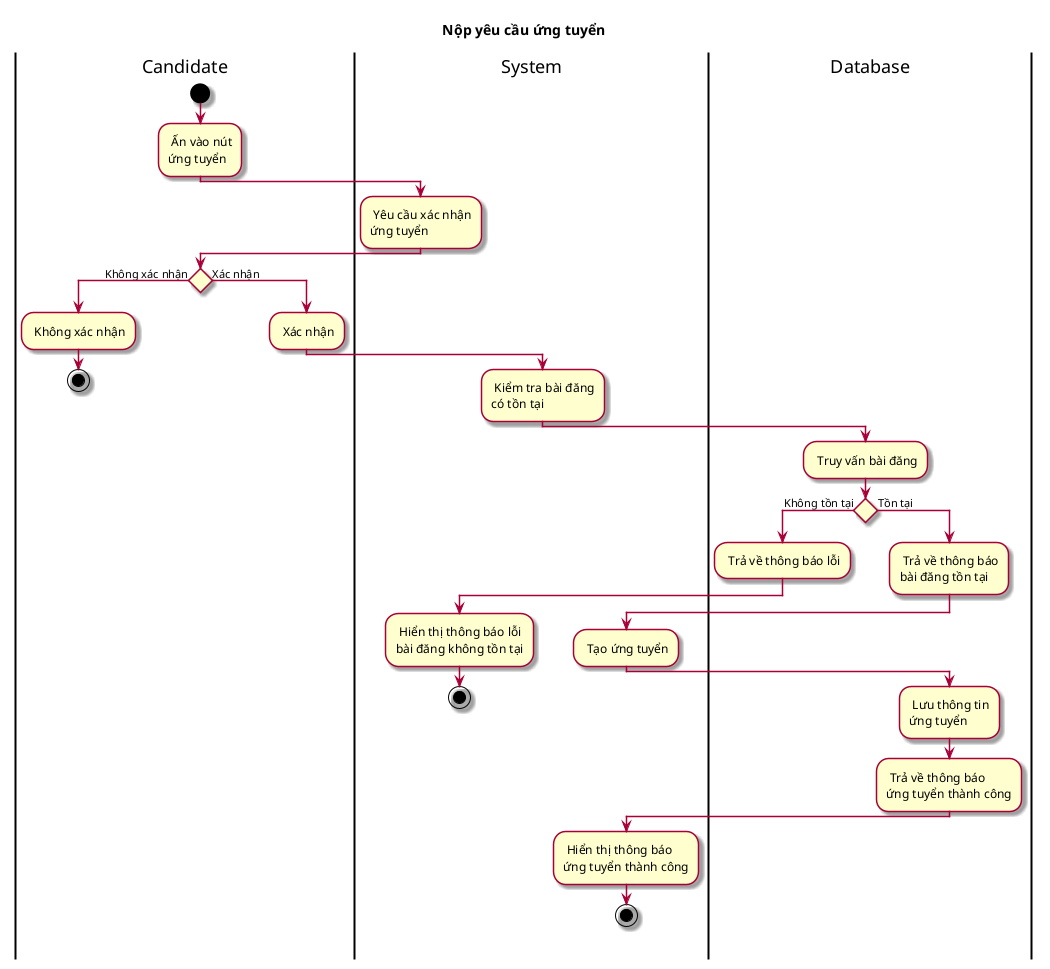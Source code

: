 @startuml ActNopYeuCauUngTuyen

skin rose
title Nộp yêu cầu ứng tuyển

|Candidate|
start
: Ấn vào nút\nứng tuyển;
|System|
: Yêu cầu xác nhận\nứng tuyển;
|Candidate|
if () then (Không xác nhận)
: Không xác nhận;
stop
else (Xác nhận)
|Candidate|
: Xác nhận;
|System|
: Kiểm tra bài đăng\ncó tồn tại;
|Database|
: Truy vấn bài đăng;
if () then (Không tồn tại)
: Trả về thông báo lỗi;
|System|
: Hiển thị thông báo lỗi\nbài đăng không tồn tại;
stop
else (Tồn tại)
|Database|
: Trả về thông báo\nbài đăng tồn tại;
|System|
: Tạo ứng tuyển;
|Database|
: Lưu thông tin\nứng tuyển;
: Trả về thông báo\nứng tuyển thành công;
|System|
: Hiển thị thông báo\nứng tuyển thành công;
stop

@enduml